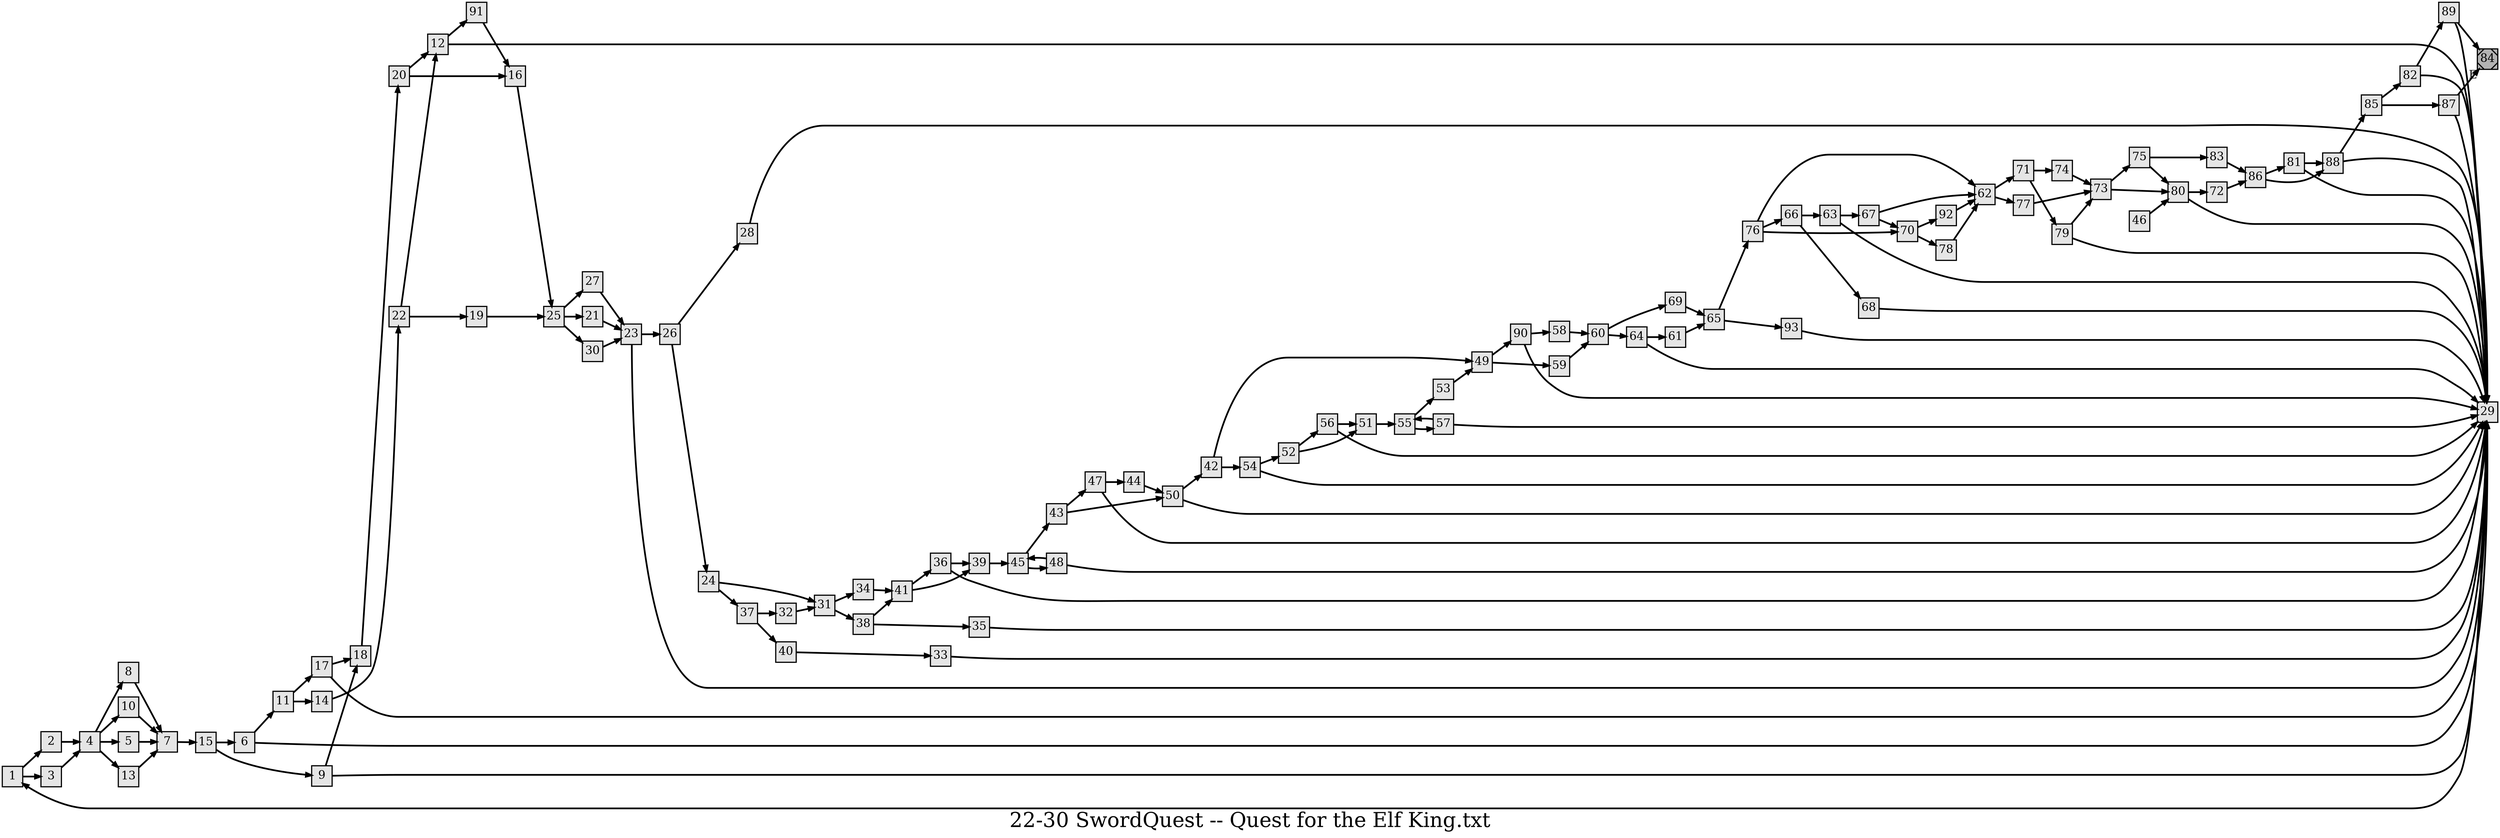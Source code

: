 digraph g{
  graph [ label="22-30 SwordQuest -- Quest for the Elf King.txt" rankdir=LR, ordering=out, fontsize=36, nodesep="0.35", ranksep="0.45"];
  node  [shape=rect, penwidth=2, fontsize=20, style=filled, fillcolor=grey90, margin="0,0", labelfloat=true, regular=true, fixedsize=true];
  edge  [labelfloat=true, penwidth=3, fontsize=12];
  1 -> 2;
  1 -> 3;
  2 -> 4;
  3 -> 4;
  4 -> 8;
  4 -> 10;
  4 -> 5;
  4 -> 13;
  5 -> 7;
  6 -> 11;
  6 -> 29;
  7 -> 15;
  8 -> 7;
  9 -> 18;
  9 -> 29;
  10 -> 7;
  11 -> 17;
  11 -> 14;
  12 -> 91;
  12 -> 29;
  13 -> 7;
  14 -> 22;
  15 -> 6;
  15 -> 9;
  16 -> 25;
  17 -> 18;
  17 -> 29;
  18 -> 20;
  19 -> 25;
  20 -> 12;
  20 -> 16;
  21 -> 23;
  22 -> 12;
  22 -> 19;
  23 -> 26;
  23 -> 29;
  24 -> 31;
  24 -> 37;
  25 -> 27;
  25 -> 21;
  25 -> 30;
  26 -> 28;
  26 -> 24;
  27 -> 23;
  28 -> 29;
  29 -> 1;
  30 -> 23;
  31 -> 34;
  31 -> 38;
  32 -> 31;
  33 -> 29;
  34 -> 41;
  35 -> 29;
  36 -> 39;
  36 -> 29;
  37 -> 32;
  37 -> 40;
  38 -> 41;
  38 -> 35;
  39 -> 45;
  40 -> 33;
  41 -> 36;
  41 -> 39;
  42 -> 49;
  42 -> 54;
  43 -> 47;
  43 -> 50;
  44 -> 50;
  45 -> 43;
  45 -> 48;
  46 -> 80;
  47 -> 44;
  47 -> 29;
  48 -> 45;
  48 -> 29;
  49 -> 90;
  49 -> 59;
  50 -> 42;
  50 -> 29;
  51 -> 55;
  52 -> 56;
  52 -> 51;
  53 -> 49;
  54 -> 52;
  54 -> 29;
  55 -> 53;
  55 -> 57;
  56 -> 51;
  56 -> 29;
  57 -> 55;
  57 -> 29;
  58 -> 60;
  59 -> 60;
  60 -> 69;
  60 -> 64;
  61 -> 65;
  62 -> 71;
  62 -> 77;
  63 -> 67;
  63 -> 29;
  64 -> 61;
  64 -> 29;
  65 -> 76;
  65 -> 93;
  66 -> 63;
  66 -> 68;
  67 -> 62;
  67 -> 70;
  68 -> 29;
  69 -> 65;
  70 -> 92;
  70 -> 78;
  71 -> 74;
  71 -> 79;
  72 -> 86;
  73 -> 75;
  73 -> 80;
  74 -> 73;
  75 -> 83;
  75 -> 80;
  76 -> 62;
  76 -> 66;
  76 -> 70;
  77 -> 73;
  78 -> 62;
  79 -> 73;
  79 -> 29;
  80 -> 72;
  80 -> 29;
  81 -> 88;
  81 -> 29;
  82 -> 89;
  82 -> 29;
  83 -> 86;
  84	[ xlabel="E", shape=Msquare, fontsize=20, fillcolor=grey70 ];
  85 -> 82;
  85 -> 87;
  86 -> 81;
  86 -> 88;
  87 -> 84;
  87 -> 29;
  88 -> 85;
  88 -> 29;
  89 -> 84;
  89 -> 29;
  90 -> 58;
  90 -> 29;
  91 -> 16;
  92 -> 62;
  93 -> 29;
}

